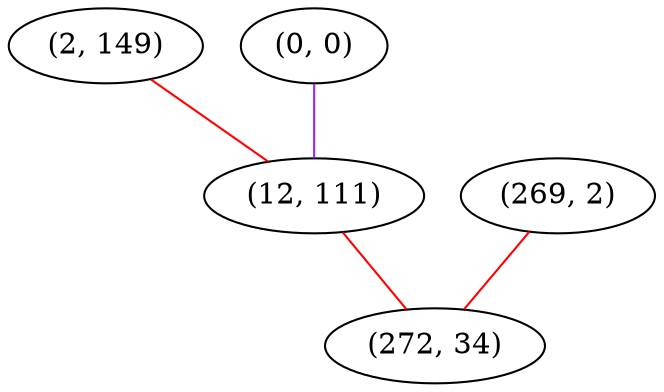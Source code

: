 graph "" {
"(2, 149)";
"(0, 0)";
"(269, 2)";
"(12, 111)";
"(272, 34)";
"(2, 149)" -- "(12, 111)"  [color=red, key=0, weight=1];
"(0, 0)" -- "(12, 111)"  [color=purple, key=0, weight=4];
"(269, 2)" -- "(272, 34)"  [color=red, key=0, weight=1];
"(12, 111)" -- "(272, 34)"  [color=red, key=0, weight=1];
}
